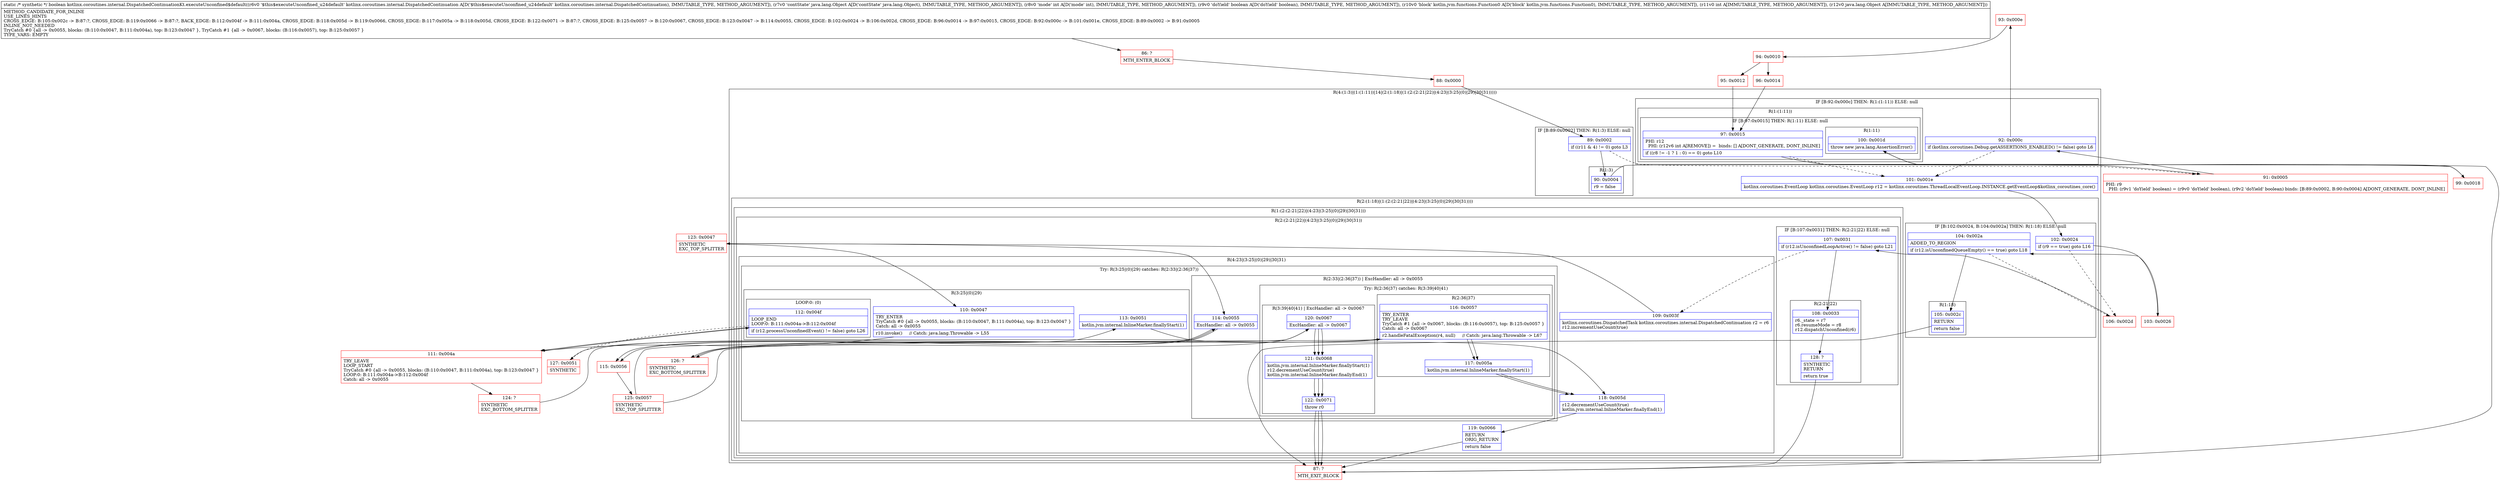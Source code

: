 digraph "CFG forkotlinx.coroutines.internal.DispatchedContinuationKt.executeUnconfined$default(Lkotlinx\/coroutines\/internal\/DispatchedContinuation;Ljava\/lang\/Object;IZLkotlin\/jvm\/functions\/Function0;ILjava\/lang\/Object;)Z" {
subgraph cluster_Region_1104557547 {
label = "R(4:(1:3)|(1:(1:11))|14|(2:(1:18)|(1:(2:(2:21|22)|(4:23|(3:25|(0)|29)|30|31)))))";
node [shape=record,color=blue];
subgraph cluster_IfRegion_536718661 {
label = "IF [B:89:0x0002] THEN: R(1:3) ELSE: null";
node [shape=record,color=blue];
Node_89 [shape=record,label="{89\:\ 0x0002|if ((r11 & 4) != 0) goto L3\l}"];
subgraph cluster_Region_94331335 {
label = "R(1:3)";
node [shape=record,color=blue];
Node_90 [shape=record,label="{90\:\ 0x0004|r9 = false\l}"];
}
}
subgraph cluster_IfRegion_1088166045 {
label = "IF [B:92:0x000c] THEN: R(1:(1:11)) ELSE: null";
node [shape=record,color=blue];
Node_92 [shape=record,label="{92\:\ 0x000c|if (kotlinx.coroutines.Debug.getASSERTIONS_ENABLED() != false) goto L6\l}"];
subgraph cluster_Region_1870084865 {
label = "R(1:(1:11))";
node [shape=record,color=blue];
subgraph cluster_IfRegion_487732271 {
label = "IF [B:97:0x0015] THEN: R(1:11) ELSE: null";
node [shape=record,color=blue];
Node_97 [shape=record,label="{97\:\ 0x0015|PHI: r12 \l  PHI: (r12v6 int A[REMOVE]) =  binds: [] A[DONT_GENERATE, DONT_INLINE]\l|if ((r8 != \-1 ? 1 : 0) == 0) goto L10\l}"];
subgraph cluster_Region_1669201683 {
label = "R(1:11)";
node [shape=record,color=blue];
Node_100 [shape=record,label="{100\:\ 0x001d|throw new java.lang.AssertionError()\l}"];
}
}
}
}
Node_101 [shape=record,label="{101\:\ 0x001e|kotlinx.coroutines.EventLoop kotlinx.coroutines.EventLoop r12 = kotlinx.coroutines.ThreadLocalEventLoop.INSTANCE.getEventLoop$kotlinx_coroutines_core()\l}"];
subgraph cluster_Region_1128598289 {
label = "R(2:(1:18)|(1:(2:(2:21|22)|(4:23|(3:25|(0)|29)|30|31))))";
node [shape=record,color=blue];
subgraph cluster_IfRegion_159637340 {
label = "IF [B:102:0x0024, B:104:0x002a] THEN: R(1:18) ELSE: null";
node [shape=record,color=blue];
Node_102 [shape=record,label="{102\:\ 0x0024|if (r9 == true) goto L16\l}"];
Node_104 [shape=record,label="{104\:\ 0x002a|ADDED_TO_REGION\l|if (r12.isUnconfinedQueueEmpty() == true) goto L18\l}"];
subgraph cluster_Region_364678987 {
label = "R(1:18)";
node [shape=record,color=blue];
Node_105 [shape=record,label="{105\:\ 0x002c|RETURN\l|return false\l}"];
}
}
subgraph cluster_Region_428040863 {
label = "R(1:(2:(2:21|22)|(4:23|(3:25|(0)|29)|30|31)))";
node [shape=record,color=blue];
subgraph cluster_Region_353010651 {
label = "R(2:(2:21|22)|(4:23|(3:25|(0)|29)|30|31))";
node [shape=record,color=blue];
subgraph cluster_IfRegion_896949715 {
label = "IF [B:107:0x0031] THEN: R(2:21|22) ELSE: null";
node [shape=record,color=blue];
Node_107 [shape=record,label="{107\:\ 0x0031|if (r12.isUnconfinedLoopActive() != false) goto L21\l}"];
subgraph cluster_Region_840318090 {
label = "R(2:21|22)";
node [shape=record,color=blue];
Node_108 [shape=record,label="{108\:\ 0x0033|r6._state = r7\lr6.resumeMode = r8\lr12.dispatchUnconfined(r6)\l}"];
Node_128 [shape=record,label="{128\:\ ?|SYNTHETIC\lRETURN\l|return true\l}"];
}
}
subgraph cluster_Region_1109343822 {
label = "R(4:23|(3:25|(0)|29)|30|31)";
node [shape=record,color=blue];
Node_109 [shape=record,label="{109\:\ 0x003f|kotlinx.coroutines.DispatchedTask kotlinx.coroutines.internal.DispatchedContinuation r2 = r6\lr12.incrementUseCount(true)\l}"];
subgraph cluster_TryCatchRegion_2130452456 {
label = "Try: R(3:25|(0)|29) catches: R(2:33|(2:36|37))";
node [shape=record,color=blue];
subgraph cluster_Region_256577963 {
label = "R(3:25|(0)|29)";
node [shape=record,color=blue];
Node_110 [shape=record,label="{110\:\ 0x0047|TRY_ENTER\lTryCatch #0 \{all \-\> 0x0055, blocks: (B:110:0x0047, B:111:0x004a), top: B:123:0x0047 \}\lCatch: all \-\> 0x0055\l|r10.invoke()     \/\/ Catch: java.lang.Throwable \-\> L55\l}"];
subgraph cluster_LoopRegion_1441882222 {
label = "LOOP:0: (0)";
node [shape=record,color=blue];
Node_112 [shape=record,label="{112\:\ 0x004f|LOOP_END\lLOOP:0: B:111:0x004a\-\>B:112:0x004f\l|if (r12.processUnconfinedEvent() != false) goto L26\l}"];
subgraph cluster_Region_232656199 {
label = "R(0)";
node [shape=record,color=blue];
}
}
Node_113 [shape=record,label="{113\:\ 0x0051|kotlin.jvm.internal.InlineMarker.finallyStart(1)\l}"];
}
subgraph cluster_Region_1284199292 {
label = "R(2:33|(2:36|37)) | ExcHandler: all \-\> 0x0055\l";
node [shape=record,color=blue];
Node_114 [shape=record,label="{114\:\ 0x0055|ExcHandler: all \-\> 0x0055\l}"];
subgraph cluster_TryCatchRegion_1385567834 {
label = "Try: R(2:36|37) catches: R(3:39|40|41)";
node [shape=record,color=blue];
subgraph cluster_Region_1361032061 {
label = "R(2:36|37)";
node [shape=record,color=blue];
Node_116 [shape=record,label="{116\:\ 0x0057|TRY_ENTER\lTRY_LEAVE\lTryCatch #1 \{all \-\> 0x0067, blocks: (B:116:0x0057), top: B:125:0x0057 \}\lCatch: all \-\> 0x0067\l|r2.handleFatalException(r4, null)     \/\/ Catch: java.lang.Throwable \-\> L67\l}"];
Node_117 [shape=record,label="{117\:\ 0x005a|kotlin.jvm.internal.InlineMarker.finallyStart(1)\l}"];
}
subgraph cluster_Region_1391343558 {
label = "R(3:39|40|41) | ExcHandler: all \-\> 0x0067\l";
node [shape=record,color=blue];
Node_120 [shape=record,label="{120\:\ 0x0067|ExcHandler: all \-\> 0x0067\l}"];
Node_121 [shape=record,label="{121\:\ 0x0068|kotlin.jvm.internal.InlineMarker.finallyStart(1)\lr12.decrementUseCount(true)\lkotlin.jvm.internal.InlineMarker.finallyEnd(1)\l}"];
Node_122 [shape=record,label="{122\:\ 0x0071|throw r0\l}"];
}
}
}
}
Node_118 [shape=record,label="{118\:\ 0x005d|r12.decrementUseCount(true)\lkotlin.jvm.internal.InlineMarker.finallyEnd(1)\l}"];
Node_119 [shape=record,label="{119\:\ 0x0066|RETURN\lORIG_RETURN\l|return false\l}"];
}
}
}
}
}
subgraph cluster_Region_1284199292 {
label = "R(2:33|(2:36|37)) | ExcHandler: all \-\> 0x0055\l";
node [shape=record,color=blue];
Node_114 [shape=record,label="{114\:\ 0x0055|ExcHandler: all \-\> 0x0055\l}"];
subgraph cluster_TryCatchRegion_1385567834 {
label = "Try: R(2:36|37) catches: R(3:39|40|41)";
node [shape=record,color=blue];
subgraph cluster_Region_1361032061 {
label = "R(2:36|37)";
node [shape=record,color=blue];
Node_116 [shape=record,label="{116\:\ 0x0057|TRY_ENTER\lTRY_LEAVE\lTryCatch #1 \{all \-\> 0x0067, blocks: (B:116:0x0057), top: B:125:0x0057 \}\lCatch: all \-\> 0x0067\l|r2.handleFatalException(r4, null)     \/\/ Catch: java.lang.Throwable \-\> L67\l}"];
Node_117 [shape=record,label="{117\:\ 0x005a|kotlin.jvm.internal.InlineMarker.finallyStart(1)\l}"];
}
subgraph cluster_Region_1391343558 {
label = "R(3:39|40|41) | ExcHandler: all \-\> 0x0067\l";
node [shape=record,color=blue];
Node_120 [shape=record,label="{120\:\ 0x0067|ExcHandler: all \-\> 0x0067\l}"];
Node_121 [shape=record,label="{121\:\ 0x0068|kotlin.jvm.internal.InlineMarker.finallyStart(1)\lr12.decrementUseCount(true)\lkotlin.jvm.internal.InlineMarker.finallyEnd(1)\l}"];
Node_122 [shape=record,label="{122\:\ 0x0071|throw r0\l}"];
}
}
}
subgraph cluster_Region_1391343558 {
label = "R(3:39|40|41) | ExcHandler: all \-\> 0x0067\l";
node [shape=record,color=blue];
Node_120 [shape=record,label="{120\:\ 0x0067|ExcHandler: all \-\> 0x0067\l}"];
Node_121 [shape=record,label="{121\:\ 0x0068|kotlin.jvm.internal.InlineMarker.finallyStart(1)\lr12.decrementUseCount(true)\lkotlin.jvm.internal.InlineMarker.finallyEnd(1)\l}"];
Node_122 [shape=record,label="{122\:\ 0x0071|throw r0\l}"];
}
Node_86 [shape=record,color=red,label="{86\:\ ?|MTH_ENTER_BLOCK\l}"];
Node_88 [shape=record,color=red,label="{88\:\ 0x0000}"];
Node_91 [shape=record,color=red,label="{91\:\ 0x0005|PHI: r9 \l  PHI: (r9v1 'doYield' boolean) = (r9v0 'doYield' boolean), (r9v2 'doYield' boolean) binds: [B:89:0x0002, B:90:0x0004] A[DONT_GENERATE, DONT_INLINE]\l}"];
Node_93 [shape=record,color=red,label="{93\:\ 0x000e}"];
Node_94 [shape=record,color=red,label="{94\:\ 0x0010}"];
Node_95 [shape=record,color=red,label="{95\:\ 0x0012}"];
Node_99 [shape=record,color=red,label="{99\:\ 0x0018}"];
Node_87 [shape=record,color=red,label="{87\:\ ?|MTH_EXIT_BLOCK\l}"];
Node_96 [shape=record,color=red,label="{96\:\ 0x0014}"];
Node_103 [shape=record,color=red,label="{103\:\ 0x0026}"];
Node_106 [shape=record,color=red,label="{106\:\ 0x002d}"];
Node_123 [shape=record,color=red,label="{123\:\ 0x0047|SYNTHETIC\lEXC_TOP_SPLITTER\l}"];
Node_111 [shape=record,color=red,label="{111\:\ 0x004a|TRY_LEAVE\lLOOP_START\lTryCatch #0 \{all \-\> 0x0055, blocks: (B:110:0x0047, B:111:0x004a), top: B:123:0x0047 \}\lLOOP:0: B:111:0x004a\-\>B:112:0x004f\lCatch: all \-\> 0x0055\l}"];
Node_127 [shape=record,color=red,label="{127\:\ 0x0051|SYNTHETIC\l}"];
Node_124 [shape=record,color=red,label="{124\:\ ?|SYNTHETIC\lEXC_BOTTOM_SPLITTER\l}"];
Node_115 [shape=record,color=red,label="{115\:\ 0x0056}"];
Node_125 [shape=record,color=red,label="{125\:\ 0x0057|SYNTHETIC\lEXC_TOP_SPLITTER\l}"];
Node_126 [shape=record,color=red,label="{126\:\ ?|SYNTHETIC\lEXC_BOTTOM_SPLITTER\l}"];
MethodNode[shape=record,label="{static \/* synthetic *\/ boolean kotlinx.coroutines.internal.DispatchedContinuationKt.executeUnconfined$default((r6v0 '$this$executeUnconfined_u24default' kotlinx.coroutines.internal.DispatchedContinuation A[D('$this$executeUnconfined_u24default' kotlinx.coroutines.internal.DispatchedContinuation), IMMUTABLE_TYPE, METHOD_ARGUMENT]), (r7v0 'contState' java.lang.Object A[D('contState' java.lang.Object), IMMUTABLE_TYPE, METHOD_ARGUMENT]), (r8v0 'mode' int A[D('mode' int), IMMUTABLE_TYPE, METHOD_ARGUMENT]), (r9v0 'doYield' boolean A[D('doYield' boolean), IMMUTABLE_TYPE, METHOD_ARGUMENT]), (r10v0 'block' kotlin.jvm.functions.Function0 A[D('block' kotlin.jvm.functions.Function0), IMMUTABLE_TYPE, METHOD_ARGUMENT]), (r11v0 int A[IMMUTABLE_TYPE, METHOD_ARGUMENT]), (r12v0 java.lang.Object A[IMMUTABLE_TYPE, METHOD_ARGUMENT]))  | METHOD_CANDIDATE_FOR_INLINE\lUSE_LINES_HINTS\lCROSS_EDGE: B:105:0x002c \-\> B:87:?, CROSS_EDGE: B:119:0x0066 \-\> B:87:?, BACK_EDGE: B:112:0x004f \-\> B:111:0x004a, CROSS_EDGE: B:118:0x005d \-\> B:119:0x0066, CROSS_EDGE: B:117:0x005a \-\> B:118:0x005d, CROSS_EDGE: B:122:0x0071 \-\> B:87:?, CROSS_EDGE: B:125:0x0057 \-\> B:120:0x0067, CROSS_EDGE: B:123:0x0047 \-\> B:114:0x0055, CROSS_EDGE: B:102:0x0024 \-\> B:106:0x002d, CROSS_EDGE: B:96:0x0014 \-\> B:97:0x0015, CROSS_EDGE: B:92:0x000c \-\> B:101:0x001e, CROSS_EDGE: B:89:0x0002 \-\> B:91:0x0005\lINLINE_NOT_NEEDED\lTryCatch #0 \{all \-\> 0x0055, blocks: (B:110:0x0047, B:111:0x004a), top: B:123:0x0047 \}, TryCatch #1 \{all \-\> 0x0067, blocks: (B:116:0x0057), top: B:125:0x0057 \}\lTYPE_VARS: EMPTY\l}"];
MethodNode -> Node_86;Node_89 -> Node_90;
Node_89 -> Node_91[style=dashed];
Node_90 -> Node_91;
Node_92 -> Node_93;
Node_92 -> Node_101[style=dashed];
Node_97 -> Node_99;
Node_97 -> Node_101[style=dashed];
Node_100 -> Node_87;
Node_101 -> Node_102;
Node_102 -> Node_103;
Node_102 -> Node_106[style=dashed];
Node_104 -> Node_105;
Node_104 -> Node_106[style=dashed];
Node_105 -> Node_87;
Node_107 -> Node_108;
Node_107 -> Node_109[style=dashed];
Node_108 -> Node_128;
Node_128 -> Node_87;
Node_109 -> Node_123;
Node_110 -> Node_111;
Node_112 -> Node_111;
Node_112 -> Node_127[style=dashed];
Node_113 -> Node_118;
Node_114 -> Node_115;
Node_116 -> Node_117;
Node_116 -> Node_126;
Node_117 -> Node_118;
Node_120 -> Node_121;
Node_121 -> Node_122;
Node_122 -> Node_87;
Node_118 -> Node_119;
Node_119 -> Node_87;
Node_114 -> Node_115;
Node_116 -> Node_117;
Node_116 -> Node_126;
Node_117 -> Node_118;
Node_120 -> Node_121;
Node_121 -> Node_122;
Node_122 -> Node_87;
Node_120 -> Node_121;
Node_121 -> Node_122;
Node_122 -> Node_87;
Node_86 -> Node_88;
Node_88 -> Node_89;
Node_91 -> Node_92;
Node_93 -> Node_94;
Node_94 -> Node_95;
Node_94 -> Node_96;
Node_95 -> Node_97;
Node_99 -> Node_100;
Node_96 -> Node_97;
Node_103 -> Node_104;
Node_106 -> Node_107;
Node_123 -> Node_110;
Node_123 -> Node_114;
Node_111 -> Node_112;
Node_111 -> Node_124;
Node_127 -> Node_113;
Node_124 -> Node_114;
Node_115 -> Node_125;
Node_125 -> Node_116;
Node_125 -> Node_120;
Node_126 -> Node_120;
}

